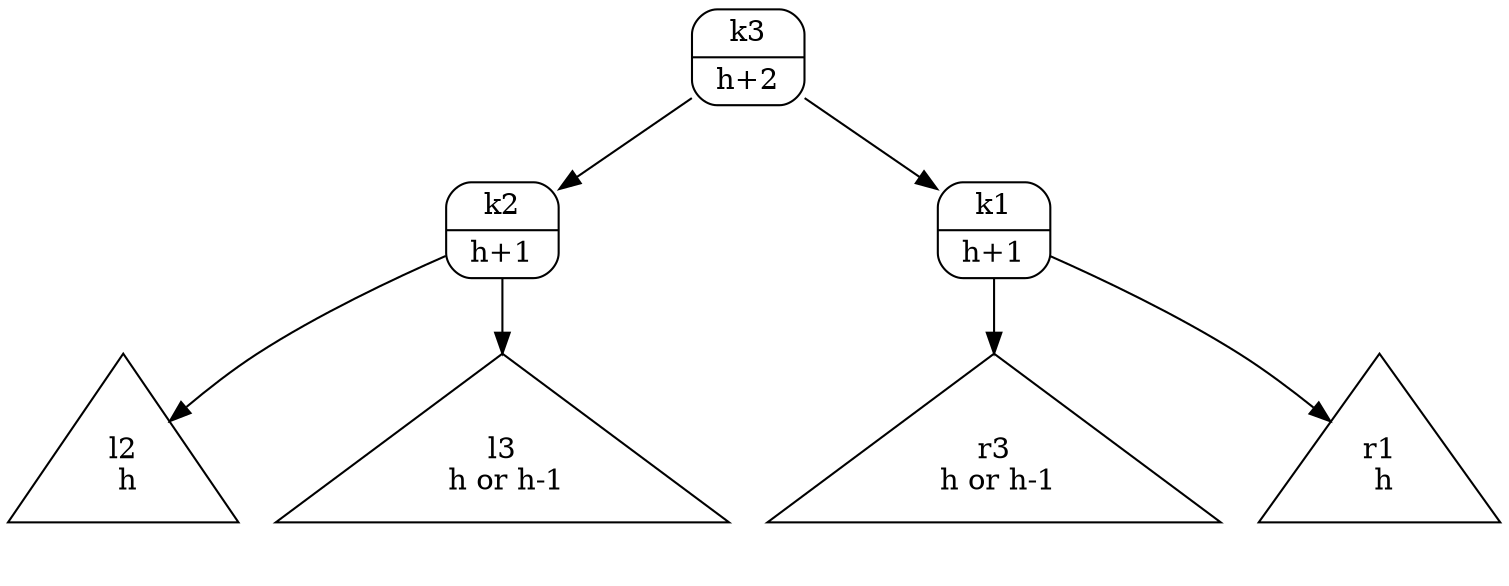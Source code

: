 digraph G {
    node [ ordering = out ];
    pn [ shape = Mrecord, label = "{ k3 | h+2 }" ];
    pn -> l1n;
    pn -> r1n;
    l1n [ shape = Mrecord, label = "{ k2 | h+1 }" ];
    r1n [ shape = Mrecord, label = "{ k1 | h+1 }" ];
    l1n -> l2n;
    l1n -> r2n;
    l2n [ shape = triangle, label = " l2 \n h" ];
    r2n [ shape = triangle, label = " l3 \n h or h-1" ];
    r1n -> l3n;
    r1n -> r3n;
    l3n [ shape = triangle, label = " r3 \n h or h-1" ];
    r3n [ shape = triangle, label = " r1 \n h" ];
}

